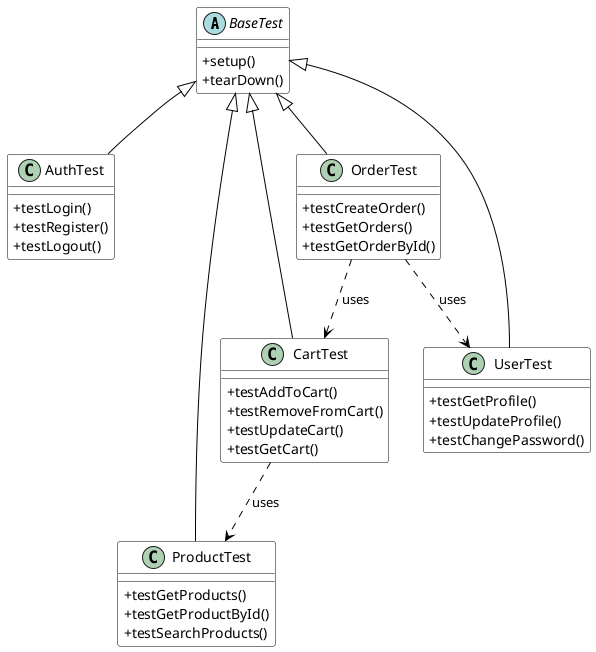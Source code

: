 @startuml

' Стили
skinparam classAttributeIconSize 0
skinparam class {
    BackgroundColor White
    ArrowColor Black
    BorderColor Black
}

' Основные тестовые классы
abstract class "BaseTest" as BaseTest {
    +setup()
    +tearDown()
}

class "AuthTest" as AuthTest {
    +testLogin()
    +testRegister()
    +testLogout()
}

class "ProductTest" as ProductTest {
    +testGetProducts()
    +testGetProductById()
    +testSearchProducts()
}

class "CartTest" as CartTest {
    +testAddToCart()
    +testRemoveFromCart()
    +testUpdateCart()
    +testGetCart()
}

class "OrderTest" as OrderTest {
    +testCreateOrder()
    +testGetOrders()
    +testGetOrderById()
}

class "UserTest" as UserTest {
    +testGetProfile()
    +testUpdateProfile()
    +testChangePassword()
}

' Связи
BaseTest <|-- AuthTest
BaseTest <|-- ProductTest
BaseTest <|-- CartTest
BaseTest <|-- OrderTest
BaseTest <|-- UserTest

' Зависимости
CartTest ..> ProductTest : uses
OrderTest ..> CartTest : uses
OrderTest ..> UserTest : uses

@enduml 